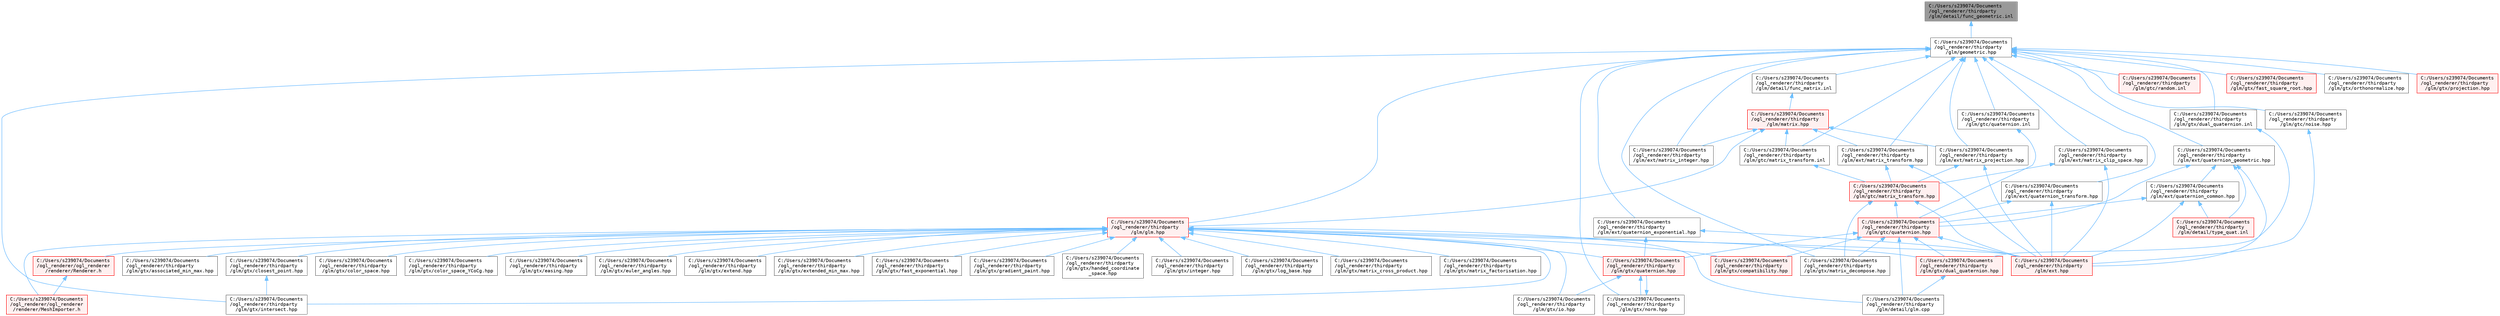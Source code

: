 digraph "C:/Users/s239074/Documents/ogl_renderer/thirdparty/glm/detail/func_geometric.inl"
{
 // LATEX_PDF_SIZE
  bgcolor="transparent";
  edge [fontname=Terminal,fontsize=10,labelfontname=Helvetica,labelfontsize=10];
  node [fontname=Terminal,fontsize=10,shape=box,height=0.2,width=0.4];
  Node1 [label="C:/Users/s239074/Documents\l/ogl_renderer/thirdparty\l/glm/detail/func_geometric.inl",height=0.2,width=0.4,color="gray40", fillcolor="grey60", style="filled", fontcolor="black",tooltip=" "];
  Node1 -> Node2 [dir="back",color="steelblue1",style="solid"];
  Node2 [label="C:/Users/s239074/Documents\l/ogl_renderer/thirdparty\l/glm/geometric.hpp",height=0.2,width=0.4,color="grey40", fillcolor="white", style="filled",URL="$geometric_8hpp.html",tooltip=" "];
  Node2 -> Node3 [dir="back",color="steelblue1",style="solid"];
  Node3 [label="C:/Users/s239074/Documents\l/ogl_renderer/thirdparty\l/glm/detail/func_matrix.inl",height=0.2,width=0.4,color="grey40", fillcolor="white", style="filled",URL="$func__matrix_8inl.html",tooltip=" "];
  Node3 -> Node4 [dir="back",color="steelblue1",style="solid"];
  Node4 [label="C:/Users/s239074/Documents\l/ogl_renderer/thirdparty\l/glm/matrix.hpp",height=0.2,width=0.4,color="red", fillcolor="#FFF0F0", style="filled",URL="$matrix_8hpp.html",tooltip=" "];
  Node4 -> Node147 [dir="back",color="steelblue1",style="solid"];
  Node147 [label="C:/Users/s239074/Documents\l/ogl_renderer/thirdparty\l/glm/ext/matrix_integer.hpp",height=0.2,width=0.4,color="grey40", fillcolor="white", style="filled",URL="$ext_2matrix__integer_8hpp.html",tooltip=" "];
  Node4 -> Node148 [dir="back",color="steelblue1",style="solid"];
  Node148 [label="C:/Users/s239074/Documents\l/ogl_renderer/thirdparty\l/glm/ext/matrix_projection.hpp",height=0.2,width=0.4,color="grey40", fillcolor="white", style="filled",URL="$matrix__projection_8hpp.html",tooltip=" "];
  Node148 -> Node8 [dir="back",color="steelblue1",style="solid"];
  Node8 [label="C:/Users/s239074/Documents\l/ogl_renderer/thirdparty\l/glm/ext.hpp",height=0.2,width=0.4,color="red", fillcolor="#FFF0F0", style="filled",URL="$ext_8hpp.html",tooltip=" "];
  Node148 -> Node141 [dir="back",color="steelblue1",style="solid"];
  Node141 [label="C:/Users/s239074/Documents\l/ogl_renderer/thirdparty\l/glm/gtc/matrix_transform.hpp",height=0.2,width=0.4,color="red", fillcolor="#FFF0F0", style="filled",URL="$gtc_2matrix__transform_8hpp.html",tooltip=" "];
  Node141 -> Node8 [dir="back",color="steelblue1",style="solid"];
  Node141 -> Node118 [dir="back",color="steelblue1",style="solid"];
  Node118 [label="C:/Users/s239074/Documents\l/ogl_renderer/thirdparty\l/glm/gtc/quaternion.hpp",height=0.2,width=0.4,color="red", fillcolor="#FFF0F0", style="filled",URL="$gtc_2quaternion_8hpp.html",tooltip=" "];
  Node118 -> Node42 [dir="back",color="steelblue1",style="solid"];
  Node42 [label="C:/Users/s239074/Documents\l/ogl_renderer/thirdparty\l/glm/detail/glm.cpp",height=0.2,width=0.4,color="grey40", fillcolor="white", style="filled",URL="$glm_8cpp.html",tooltip=" "];
  Node118 -> Node8 [dir="back",color="steelblue1",style="solid"];
  Node118 -> Node48 [dir="back",color="steelblue1",style="solid"];
  Node48 [label="C:/Users/s239074/Documents\l/ogl_renderer/thirdparty\l/glm/gtx/compatibility.hpp",height=0.2,width=0.4,color="red", fillcolor="#FFF0F0", style="filled",URL="$compatibility_8hpp.html",tooltip=" "];
  Node118 -> Node51 [dir="back",color="steelblue1",style="solid"];
  Node51 [label="C:/Users/s239074/Documents\l/ogl_renderer/thirdparty\l/glm/gtx/dual_quaternion.hpp",height=0.2,width=0.4,color="red", fillcolor="#FFF0F0", style="filled",URL="$dual__quaternion_8hpp.html",tooltip=" "];
  Node51 -> Node42 [dir="back",color="steelblue1",style="solid"];
  Node118 -> Node89 [dir="back",color="steelblue1",style="solid"];
  Node89 [label="C:/Users/s239074/Documents\l/ogl_renderer/thirdparty\l/glm/gtx/matrix_decompose.hpp",height=0.2,width=0.4,color="grey40", fillcolor="white", style="filled",URL="$matrix__decompose_8hpp.html",tooltip=" "];
  Node118 -> Node79 [dir="back",color="steelblue1",style="solid"];
  Node79 [label="C:/Users/s239074/Documents\l/ogl_renderer/thirdparty\l/glm/gtx/quaternion.hpp",height=0.2,width=0.4,color="red", fillcolor="#FFF0F0", style="filled",URL="$gtx_2quaternion_8hpp.html",tooltip=" "];
  Node79 -> Node56 [dir="back",color="steelblue1",style="solid"];
  Node56 [label="C:/Users/s239074/Documents\l/ogl_renderer/thirdparty\l/glm/gtx/io.hpp",height=0.2,width=0.4,color="grey40", fillcolor="white", style="filled",URL="$io_8hpp.html",tooltip=" "];
  Node79 -> Node80 [dir="back",color="steelblue1",style="solid"];
  Node80 [label="C:/Users/s239074/Documents\l/ogl_renderer/thirdparty\l/glm/gtx/norm.hpp",height=0.2,width=0.4,color="grey40", fillcolor="white", style="filled",URL="$norm_8hpp.html",tooltip=" "];
  Node80 -> Node79 [dir="back",color="steelblue1",style="solid"];
  Node141 -> Node89 [dir="back",color="steelblue1",style="solid"];
  Node4 -> Node149 [dir="back",color="steelblue1",style="solid"];
  Node149 [label="C:/Users/s239074/Documents\l/ogl_renderer/thirdparty\l/glm/ext/matrix_transform.hpp",height=0.2,width=0.4,color="grey40", fillcolor="white", style="filled",URL="$ext_2matrix__transform_8hpp.html",tooltip=" "];
  Node149 -> Node8 [dir="back",color="steelblue1",style="solid"];
  Node149 -> Node141 [dir="back",color="steelblue1",style="solid"];
  Node4 -> Node35 [dir="back",color="steelblue1",style="solid"];
  Node35 [label="C:/Users/s239074/Documents\l/ogl_renderer/thirdparty\l/glm/glm.hpp",height=0.2,width=0.4,color="red", fillcolor="#FFF0F0", style="filled",URL="$glm_8hpp.html",tooltip=" "];
  Node35 -> Node36 [dir="back",color="steelblue1",style="solid"];
  Node36 [label="C:/Users/s239074/Documents\l/ogl_renderer/ogl_renderer\l/renderer/MeshImporter.h",height=0.2,width=0.4,color="red", fillcolor="#FFF0F0", style="filled",URL="$_mesh_importer_8h.html",tooltip=" "];
  Node35 -> Node37 [dir="back",color="steelblue1",style="solid"];
  Node37 [label="C:/Users/s239074/Documents\l/ogl_renderer/ogl_renderer\l/renderer/Renderer.h",height=0.2,width=0.4,color="red", fillcolor="#FFF0F0", style="filled",URL="$_renderer_8h.html",tooltip=" "];
  Node37 -> Node36 [dir="back",color="steelblue1",style="solid"];
  Node35 -> Node42 [dir="back",color="steelblue1",style="solid"];
  Node35 -> Node8 [dir="back",color="steelblue1",style="solid"];
  Node35 -> Node43 [dir="back",color="steelblue1",style="solid"];
  Node43 [label="C:/Users/s239074/Documents\l/ogl_renderer/thirdparty\l/glm/gtx/associated_min_max.hpp",height=0.2,width=0.4,color="grey40", fillcolor="white", style="filled",URL="$associated__min__max_8hpp.html",tooltip=" "];
  Node35 -> Node44 [dir="back",color="steelblue1",style="solid"];
  Node44 [label="C:/Users/s239074/Documents\l/ogl_renderer/thirdparty\l/glm/gtx/closest_point.hpp",height=0.2,width=0.4,color="grey40", fillcolor="white", style="filled",URL="$closest__point_8hpp.html",tooltip=" "];
  Node44 -> Node45 [dir="back",color="steelblue1",style="solid"];
  Node45 [label="C:/Users/s239074/Documents\l/ogl_renderer/thirdparty\l/glm/gtx/intersect.hpp",height=0.2,width=0.4,color="grey40", fillcolor="white", style="filled",URL="$intersect_8hpp.html",tooltip=" "];
  Node35 -> Node46 [dir="back",color="steelblue1",style="solid"];
  Node46 [label="C:/Users/s239074/Documents\l/ogl_renderer/thirdparty\l/glm/gtx/color_space.hpp",height=0.2,width=0.4,color="grey40", fillcolor="white", style="filled",URL="$gtx_2color__space_8hpp.html",tooltip=" "];
  Node35 -> Node47 [dir="back",color="steelblue1",style="solid"];
  Node47 [label="C:/Users/s239074/Documents\l/ogl_renderer/thirdparty\l/glm/gtx/color_space_YCoCg.hpp",height=0.2,width=0.4,color="grey40", fillcolor="white", style="filled",URL="$color__space___y_co_cg_8hpp.html",tooltip=" "];
  Node35 -> Node48 [dir="back",color="steelblue1",style="solid"];
  Node35 -> Node51 [dir="back",color="steelblue1",style="solid"];
  Node35 -> Node57 [dir="back",color="steelblue1",style="solid"];
  Node57 [label="C:/Users/s239074/Documents\l/ogl_renderer/thirdparty\l/glm/gtx/easing.hpp",height=0.2,width=0.4,color="grey40", fillcolor="white", style="filled",URL="$easing_8hpp.html",tooltip=" "];
  Node35 -> Node50 [dir="back",color="steelblue1",style="solid"];
  Node50 [label="C:/Users/s239074/Documents\l/ogl_renderer/thirdparty\l/glm/gtx/euler_angles.hpp",height=0.2,width=0.4,color="grey40", fillcolor="white", style="filled",URL="$euler__angles_8hpp.html",tooltip=" "];
  Node35 -> Node58 [dir="back",color="steelblue1",style="solid"];
  Node58 [label="C:/Users/s239074/Documents\l/ogl_renderer/thirdparty\l/glm/gtx/extend.hpp",height=0.2,width=0.4,color="grey40", fillcolor="white", style="filled",URL="$extend_8hpp.html",tooltip=" "];
  Node35 -> Node59 [dir="back",color="steelblue1",style="solid"];
  Node59 [label="C:/Users/s239074/Documents\l/ogl_renderer/thirdparty\l/glm/gtx/extended_min_max.hpp",height=0.2,width=0.4,color="grey40", fillcolor="white", style="filled",URL="$extended__min__max_8hpp.html",tooltip=" "];
  Node35 -> Node60 [dir="back",color="steelblue1",style="solid"];
  Node60 [label="C:/Users/s239074/Documents\l/ogl_renderer/thirdparty\l/glm/gtx/fast_exponential.hpp",height=0.2,width=0.4,color="grey40", fillcolor="white", style="filled",URL="$fast__exponential_8hpp.html",tooltip=" "];
  Node35 -> Node61 [dir="back",color="steelblue1",style="solid"];
  Node61 [label="C:/Users/s239074/Documents\l/ogl_renderer/thirdparty\l/glm/gtx/gradient_paint.hpp",height=0.2,width=0.4,color="grey40", fillcolor="white", style="filled",URL="$gradient__paint_8hpp.html",tooltip=" "];
  Node35 -> Node62 [dir="back",color="steelblue1",style="solid"];
  Node62 [label="C:/Users/s239074/Documents\l/ogl_renderer/thirdparty\l/glm/gtx/handed_coordinate\l_space.hpp",height=0.2,width=0.4,color="grey40", fillcolor="white", style="filled",URL="$handed__coordinate__space_8hpp.html",tooltip=" "];
  Node35 -> Node63 [dir="back",color="steelblue1",style="solid"];
  Node63 [label="C:/Users/s239074/Documents\l/ogl_renderer/thirdparty\l/glm/gtx/integer.hpp",height=0.2,width=0.4,color="grey40", fillcolor="white", style="filled",URL="$gtx_2integer_8hpp.html",tooltip=" "];
  Node35 -> Node45 [dir="back",color="steelblue1",style="solid"];
  Node35 -> Node56 [dir="back",color="steelblue1",style="solid"];
  Node35 -> Node64 [dir="back",color="steelblue1",style="solid"];
  Node64 [label="C:/Users/s239074/Documents\l/ogl_renderer/thirdparty\l/glm/gtx/log_base.hpp",height=0.2,width=0.4,color="grey40", fillcolor="white", style="filled",URL="$log__base_8hpp.html",tooltip=" "];
  Node35 -> Node65 [dir="back",color="steelblue1",style="solid"];
  Node65 [label="C:/Users/s239074/Documents\l/ogl_renderer/thirdparty\l/glm/gtx/matrix_cross_product.hpp",height=0.2,width=0.4,color="grey40", fillcolor="white", style="filled",URL="$matrix__cross__product_8hpp.html",tooltip=" "];
  Node35 -> Node66 [dir="back",color="steelblue1",style="solid"];
  Node66 [label="C:/Users/s239074/Documents\l/ogl_renderer/thirdparty\l/glm/gtx/matrix_factorisation.hpp",height=0.2,width=0.4,color="grey40", fillcolor="white", style="filled",URL="$matrix__factorisation_8hpp.html",tooltip=" "];
  Node35 -> Node79 [dir="back",color="steelblue1",style="solid"];
  Node4 -> Node150 [dir="back",color="steelblue1",style="solid"];
  Node150 [label="C:/Users/s239074/Documents\l/ogl_renderer/thirdparty\l/glm/gtc/matrix_transform.inl",height=0.2,width=0.4,color="grey40", fillcolor="white", style="filled",URL="$gtc_2matrix__transform_8inl.html",tooltip=" "];
  Node150 -> Node141 [dir="back",color="steelblue1",style="solid"];
  Node2 -> Node151 [dir="back",color="steelblue1",style="solid"];
  Node151 [label="C:/Users/s239074/Documents\l/ogl_renderer/thirdparty\l/glm/ext/matrix_clip_space.hpp",height=0.2,width=0.4,color="grey40", fillcolor="white", style="filled",URL="$matrix__clip__space_8hpp.html",tooltip=" "];
  Node151 -> Node8 [dir="back",color="steelblue1",style="solid"];
  Node151 -> Node141 [dir="back",color="steelblue1",style="solid"];
  Node2 -> Node147 [dir="back",color="steelblue1",style="solid"];
  Node2 -> Node148 [dir="back",color="steelblue1",style="solid"];
  Node2 -> Node149 [dir="back",color="steelblue1",style="solid"];
  Node2 -> Node152 [dir="back",color="steelblue1",style="solid"];
  Node152 [label="C:/Users/s239074/Documents\l/ogl_renderer/thirdparty\l/glm/ext/quaternion_exponential.hpp",height=0.2,width=0.4,color="grey40", fillcolor="white", style="filled",URL="$quaternion__exponential_8hpp.html",tooltip=" "];
  Node152 -> Node8 [dir="back",color="steelblue1",style="solid"];
  Node152 -> Node79 [dir="back",color="steelblue1",style="solid"];
  Node2 -> Node153 [dir="back",color="steelblue1",style="solid"];
  Node153 [label="C:/Users/s239074/Documents\l/ogl_renderer/thirdparty\l/glm/ext/quaternion_geometric.hpp",height=0.2,width=0.4,color="grey40", fillcolor="white", style="filled",URL="$quaternion__geometric_8hpp.html",tooltip=" "];
  Node153 -> Node154 [dir="back",color="steelblue1",style="solid"];
  Node154 [label="C:/Users/s239074/Documents\l/ogl_renderer/thirdparty\l/glm/detail/type_quat.inl",height=0.2,width=0.4,color="red", fillcolor="#FFF0F0", style="filled",URL="$type__quat_8inl.html",tooltip=" "];
  Node153 -> Node8 [dir="back",color="steelblue1",style="solid"];
  Node153 -> Node155 [dir="back",color="steelblue1",style="solid"];
  Node155 [label="C:/Users/s239074/Documents\l/ogl_renderer/thirdparty\l/glm/ext/quaternion_common.hpp",height=0.2,width=0.4,color="grey40", fillcolor="white", style="filled",URL="$quaternion__common_8hpp.html",tooltip=" "];
  Node155 -> Node154 [dir="back",color="steelblue1",style="solid"];
  Node155 -> Node8 [dir="back",color="steelblue1",style="solid"];
  Node155 -> Node118 [dir="back",color="steelblue1",style="solid"];
  Node153 -> Node118 [dir="back",color="steelblue1",style="solid"];
  Node2 -> Node156 [dir="back",color="steelblue1",style="solid"];
  Node156 [label="C:/Users/s239074/Documents\l/ogl_renderer/thirdparty\l/glm/ext/quaternion_transform.hpp",height=0.2,width=0.4,color="grey40", fillcolor="white", style="filled",URL="$quaternion__transform_8hpp.html",tooltip=" "];
  Node156 -> Node8 [dir="back",color="steelblue1",style="solid"];
  Node156 -> Node118 [dir="back",color="steelblue1",style="solid"];
  Node2 -> Node35 [dir="back",color="steelblue1",style="solid"];
  Node2 -> Node150 [dir="back",color="steelblue1",style="solid"];
  Node2 -> Node157 [dir="back",color="steelblue1",style="solid"];
  Node157 [label="C:/Users/s239074/Documents\l/ogl_renderer/thirdparty\l/glm/gtc/noise.hpp",height=0.2,width=0.4,color="grey40", fillcolor="white", style="filled",URL="$noise_8hpp.html",tooltip=" "];
  Node157 -> Node8 [dir="back",color="steelblue1",style="solid"];
  Node2 -> Node158 [dir="back",color="steelblue1",style="solid"];
  Node158 [label="C:/Users/s239074/Documents\l/ogl_renderer/thirdparty\l/glm/gtc/quaternion.inl",height=0.2,width=0.4,color="grey40", fillcolor="white", style="filled",URL="$glm_2gtc_2quaternion_8inl.html",tooltip=" "];
  Node158 -> Node118 [dir="back",color="steelblue1",style="solid"];
  Node2 -> Node159 [dir="back",color="steelblue1",style="solid"];
  Node159 [label="C:/Users/s239074/Documents\l/ogl_renderer/thirdparty\l/glm/gtc/random.inl",height=0.2,width=0.4,color="red", fillcolor="#FFF0F0", style="filled",URL="$random_8inl.html",tooltip=" "];
  Node2 -> Node161 [dir="back",color="steelblue1",style="solid"];
  Node161 [label="C:/Users/s239074/Documents\l/ogl_renderer/thirdparty\l/glm/gtx/dual_quaternion.inl",height=0.2,width=0.4,color="grey40", fillcolor="white", style="filled",URL="$dual__quaternion_8inl.html",tooltip=" "];
  Node161 -> Node51 [dir="back",color="steelblue1",style="solid"];
  Node2 -> Node162 [dir="back",color="steelblue1",style="solid"];
  Node162 [label="C:/Users/s239074/Documents\l/ogl_renderer/thirdparty\l/glm/gtx/fast_square_root.hpp",height=0.2,width=0.4,color="red", fillcolor="#FFF0F0", style="filled",URL="$fast__square__root_8hpp.html",tooltip=" "];
  Node2 -> Node45 [dir="back",color="steelblue1",style="solid"];
  Node2 -> Node89 [dir="back",color="steelblue1",style="solid"];
  Node2 -> Node80 [dir="back",color="steelblue1",style="solid"];
  Node2 -> Node129 [dir="back",color="steelblue1",style="solid"];
  Node129 [label="C:/Users/s239074/Documents\l/ogl_renderer/thirdparty\l/glm/gtx/orthonormalize.hpp",height=0.2,width=0.4,color="grey40", fillcolor="white", style="filled",URL="$orthonormalize_8hpp.html",tooltip=" "];
  Node2 -> Node164 [dir="back",color="steelblue1",style="solid"];
  Node164 [label="C:/Users/s239074/Documents\l/ogl_renderer/thirdparty\l/glm/gtx/projection.hpp",height=0.2,width=0.4,color="red", fillcolor="#FFF0F0", style="filled",URL="$projection_8hpp.html",tooltip=" "];
}
